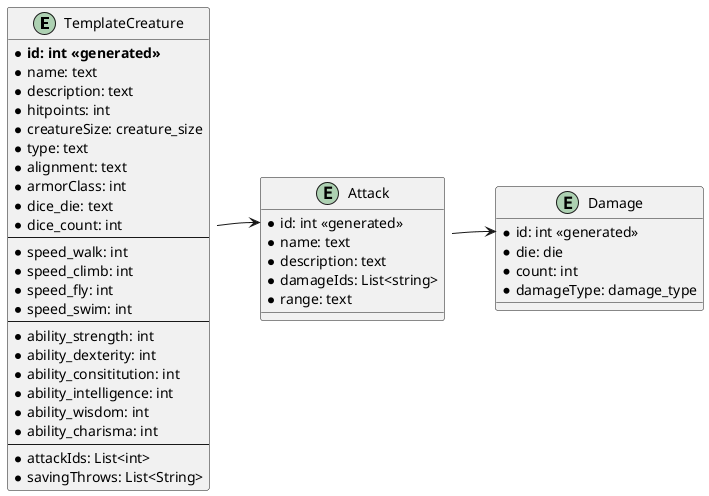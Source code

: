 @startuml

entity TemplateCreature {
  * **id: int <<generated>>**
  * name: text
  * description: text
  * hitpoints: int
  * creatureSize: creature_size
  * type: text
  * alignment: text
  * armorClass: int
  * dice_die: text
  * dice_count: int
  --
  * speed_walk: int
  * speed_climb: int
  * speed_fly: int
  * speed_swim: int
  --
  * ability_strength: int
  * ability_dexterity: int
  * ability_consititution: int
  * ability_intelligence: int
  * ability_wisdom: int
  * ability_charisma: int
  --
  * attackIds: List<int>
  * savingThrows: List<String>
}

entity Attack {
  * id: int <<generated>>
  * name: text
  * description: text
  * damageIds: List<string>
  * range: text
}

entity Damage {
  * id: int <<generated>>
  * die: die
  * count: int
  * damageType: damage_type
}

TemplateCreature::attack_ids -> Attack::id
Attack::damage_ids -> Damage::id

@enduml